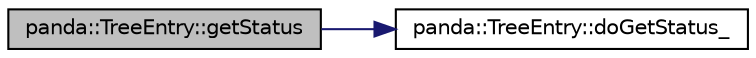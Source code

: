 digraph G
{
  edge [fontname="Helvetica",fontsize="10",labelfontname="Helvetica",labelfontsize="10"];
  node [fontname="Helvetica",fontsize="10",shape=record];
  rankdir=LR;
  Node1 [label="panda::TreeEntry::getStatus",height=0.2,width=0.4,color="black", fillcolor="grey75", style="filled" fontcolor="black"];
  Node1 -> Node2 [color="midnightblue",fontsize="10",style="solid"];
  Node2 [label="panda::TreeEntry::doGetStatus_",height=0.2,width=0.4,color="black", fillcolor="white", style="filled",URL="$classpanda_1_1TreeEntry.html#a649d4a6f2719b68d54c6a7505f5f3105"];
}
